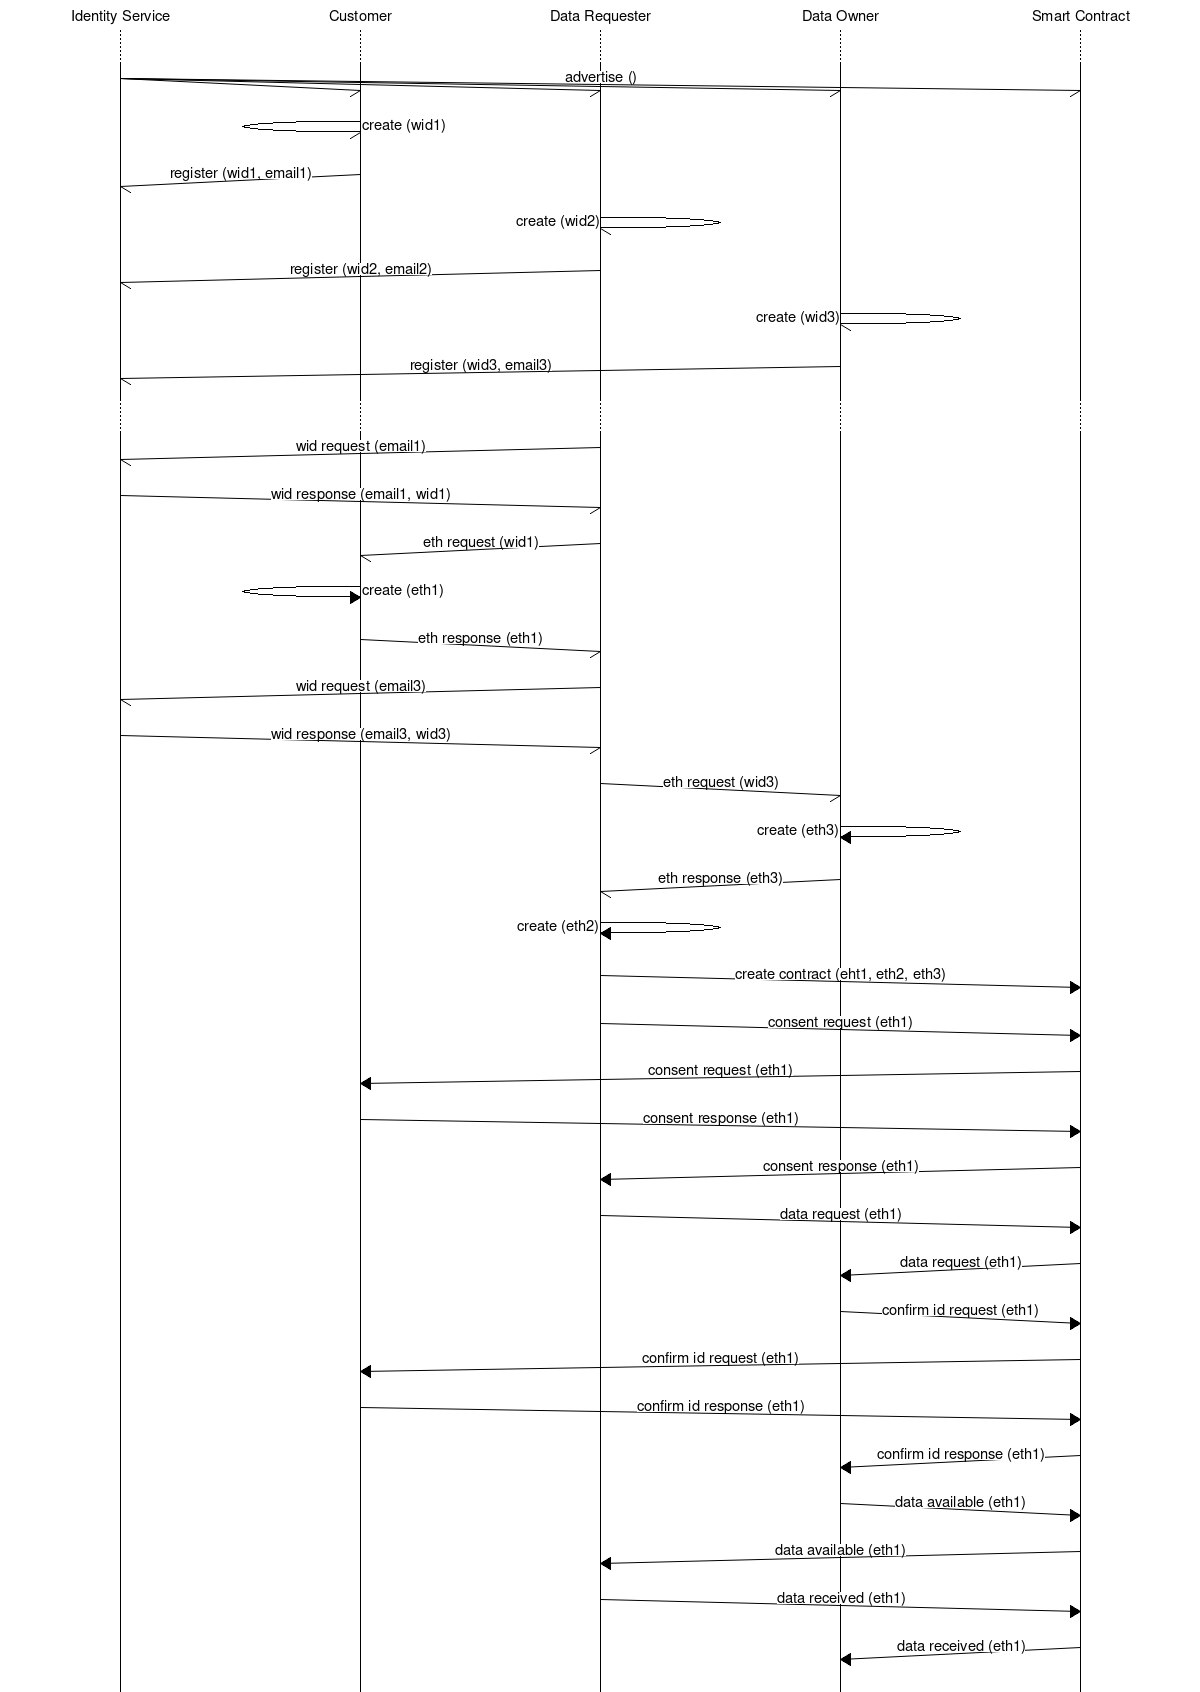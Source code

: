 msc {

arcgradient=12, hscale=2;

is [label="Identity Service"], cu [label="Customer"], dr [label="Data Requester"], do [label="Data Owner"], sc [label="Smart Contract"];

...;

is->* [label="advertise ()"];

cu->cu [label="create (wid1)"];
is<-cu [label="register (wid1, email1)"];

dr->dr [label="create (wid2)"];
is<-dr [label="register (wid2, email2)"];

do->do [label="create (wid3)"];
is<-do [label="register (wid3, email3)"];

...;

dr->is [label="wid request (email1)"];
dr<-is [label="wid response (email1, wid1)"];

dr->cu [label="eth request (wid1)"];
cu=>cu [label="create (eth1)"];
dr<-cu [label="eth response (eth1)"];

dr->is [label="wid request (email3)"];
dr<-is [label="wid response (email3, wid3)"];

dr->do [label="eth request (wid3)"];
do=>do [label="create (eth3)"];
dr<-do [label="eth response (eth3)"];

dr=>dr [label="create (eth2)"];

dr=>sc [label="create contract (eht1, eth2, eth3)"];

sc<=dr [label="consent request (eth1)"];
sc=>cu [label="consent request (eth1)"];
sc<=cu [label="consent response (eth1)"];
sc=>dr [label="consent response (eth1)"];

sc<=dr [label="data request (eth1)"];
sc=>do [label="data request (eth1)"];

do=>sc [label="confirm id request (eth1)"];
cu<=sc [label="confirm id request (eth1)"];

cu=>sc [label="confirm id response (eth1)"];
do<=sc [label="confirm id response (eth1)"];

do=>sc [label="data available (eth1)"];
dr<=sc [label="data available (eth1)"];

dr=>sc [label="data received (eth1)"];
do<=sc [label="data received (eth1)"];

}

